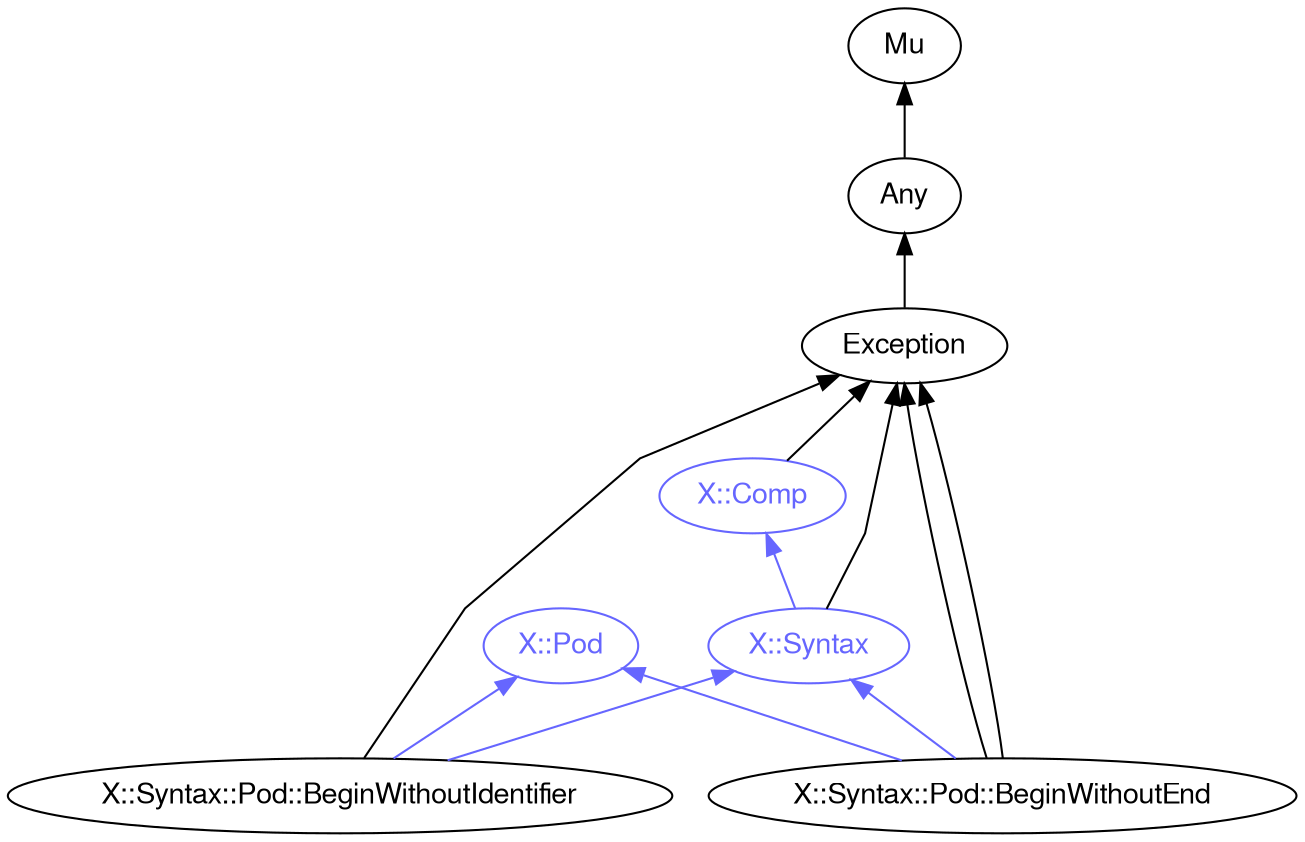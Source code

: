 digraph "perl6-type-graph" {
    rankdir=BT;
    splines=polyline;
    overlap=false; 
    graph [truecolor=true bgcolor="#FFFFFF"];
    // Types
    "X::Pod" [color="#6666FF", fontcolor="#6666FF", href="/type/X::Pod", fontname="FreeSans"];
    "Mu" [color="#000000", fontcolor="#000000", href="/type/Mu", fontname="FreeSans"];
    "Any" [color="#000000", fontcolor="#000000", href="/type/Any", fontname="FreeSans"];
    "Exception" [color="#000000", fontcolor="#000000", href="/type/Exception", fontname="FreeSans"];
    "X::Comp" [color="#6666FF", fontcolor="#6666FF", href="/type/X::Comp", fontname="FreeSans"];
    "X::Syntax" [color="#6666FF", fontcolor="#6666FF", href="/type/X::Syntax", fontname="FreeSans"];
    "X::Syntax::Pod::BeginWithoutIdentifier" [color="#000000", fontcolor="#000000", href="/type/X::Syntax::Pod::BeginWithoutIdentifier", fontname="FreeSans"];
    "X::Syntax::Pod::BeginWithoutEnd" [color="#000000", fontcolor="#000000", href="/type/X::Syntax::Pod::BeginWithoutEnd", fontname="FreeSans"];

    // Superclasses
    "Any" -> "Mu" [color="#000000"];
    "Exception" -> "Any" [color="#000000"];
    "X::Comp" -> "Exception" [color="#000000"];
    "X::Syntax" -> "Exception" [color="#000000"];
    "X::Syntax::Pod::BeginWithoutIdentifier" -> "Exception" [color="#000000"];
    "X::Syntax::Pod::BeginWithoutEnd" -> "Exception" [color="#000000"];
    "X::Syntax::Pod::BeginWithoutEnd" -> "Exception" [color="#000000"];

    // Roles
    "X::Syntax" -> "X::Comp" [color="#6666FF"];
    "X::Syntax::Pod::BeginWithoutIdentifier" -> "X::Syntax" [color="#6666FF"];
    "X::Syntax::Pod::BeginWithoutIdentifier" -> "X::Pod" [color="#6666FF"];
    "X::Syntax::Pod::BeginWithoutEnd" -> "X::Syntax" [color="#6666FF"];
    "X::Syntax::Pod::BeginWithoutEnd" -> "X::Pod" [color="#6666FF"];
}
